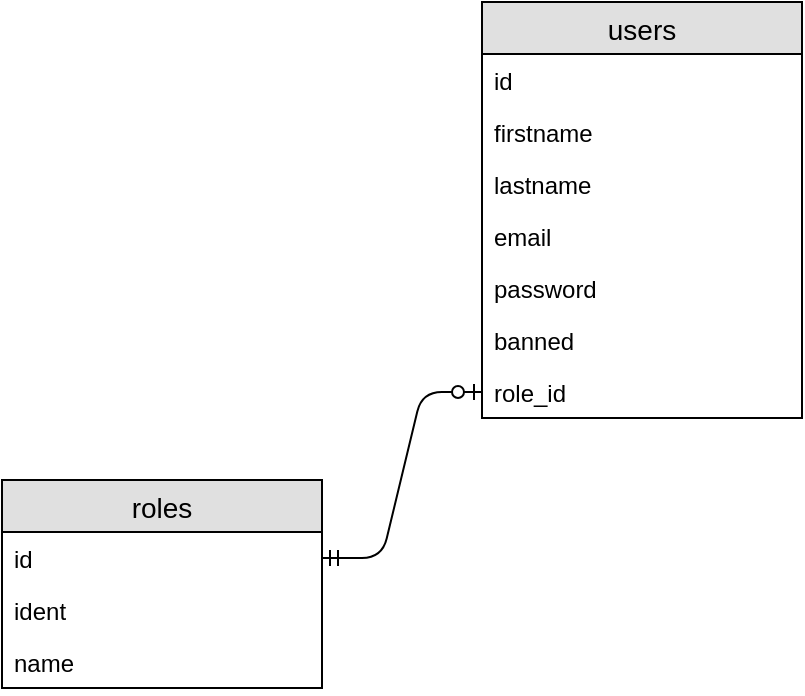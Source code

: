 <mxfile version="10.5.5" type="github"><diagram id="XHom9GNgsvNd2txDJgYe" name="Page-1"><mxGraphModel dx="1010" dy="582" grid="1" gridSize="10" guides="1" tooltips="1" connect="1" arrows="1" fold="1" page="1" pageScale="1" pageWidth="850" pageHeight="1100" math="0" shadow="0"><root><mxCell id="0"/><mxCell id="1" parent="0"/><mxCell id="TGlY6VwM16RTatrqhY1A-1" value="users" style="swimlane;fontStyle=0;childLayout=stackLayout;horizontal=1;startSize=26;fillColor=#e0e0e0;horizontalStack=0;resizeParent=1;resizeParentMax=0;resizeLast=0;collapsible=1;marginBottom=0;swimlaneFillColor=#ffffff;align=center;fontSize=14;" vertex="1" parent="1"><mxGeometry x="360" y="120" width="160" height="208" as="geometry"/></mxCell><mxCell id="TGlY6VwM16RTatrqhY1A-3" value="id" style="text;strokeColor=none;fillColor=none;spacingLeft=4;spacingRight=4;overflow=hidden;rotatable=0;points=[[0,0.5],[1,0.5]];portConstraint=eastwest;fontSize=12;" vertex="1" parent="TGlY6VwM16RTatrqhY1A-1"><mxGeometry y="26" width="160" height="26" as="geometry"/></mxCell><mxCell id="TGlY6VwM16RTatrqhY1A-4" value="firstname&#10;" style="text;strokeColor=none;fillColor=none;spacingLeft=4;spacingRight=4;overflow=hidden;rotatable=0;points=[[0,0.5],[1,0.5]];portConstraint=eastwest;fontSize=12;" vertex="1" parent="TGlY6VwM16RTatrqhY1A-1"><mxGeometry y="52" width="160" height="26" as="geometry"/></mxCell><mxCell id="TGlY6VwM16RTatrqhY1A-14" value="lastname&#10;" style="text;strokeColor=none;fillColor=none;spacingLeft=4;spacingRight=4;overflow=hidden;rotatable=0;points=[[0,0.5],[1,0.5]];portConstraint=eastwest;fontSize=12;" vertex="1" parent="TGlY6VwM16RTatrqhY1A-1"><mxGeometry y="78" width="160" height="26" as="geometry"/></mxCell><mxCell id="TGlY6VwM16RTatrqhY1A-15" value="email&#10;" style="text;strokeColor=none;fillColor=none;spacingLeft=4;spacingRight=4;overflow=hidden;rotatable=0;points=[[0,0.5],[1,0.5]];portConstraint=eastwest;fontSize=12;" vertex="1" parent="TGlY6VwM16RTatrqhY1A-1"><mxGeometry y="104" width="160" height="26" as="geometry"/></mxCell><mxCell id="TGlY6VwM16RTatrqhY1A-16" value="password&#10;" style="text;strokeColor=none;fillColor=none;spacingLeft=4;spacingRight=4;overflow=hidden;rotatable=0;points=[[0,0.5],[1,0.5]];portConstraint=eastwest;fontSize=12;" vertex="1" parent="TGlY6VwM16RTatrqhY1A-1"><mxGeometry y="130" width="160" height="26" as="geometry"/></mxCell><mxCell id="TGlY6VwM16RTatrqhY1A-17" value="banned&#10;" style="text;strokeColor=none;fillColor=none;spacingLeft=4;spacingRight=4;overflow=hidden;rotatable=0;points=[[0,0.5],[1,0.5]];portConstraint=eastwest;fontSize=12;" vertex="1" parent="TGlY6VwM16RTatrqhY1A-1"><mxGeometry y="156" width="160" height="26" as="geometry"/></mxCell><mxCell id="TGlY6VwM16RTatrqhY1A-18" value="role_id&#10;" style="text;strokeColor=none;fillColor=none;spacingLeft=4;spacingRight=4;overflow=hidden;rotatable=0;points=[[0,0.5],[1,0.5]];portConstraint=eastwest;fontSize=12;" vertex="1" parent="TGlY6VwM16RTatrqhY1A-1"><mxGeometry y="182" width="160" height="26" as="geometry"/></mxCell><mxCell id="TGlY6VwM16RTatrqhY1A-5" value="roles" style="swimlane;fontStyle=0;childLayout=stackLayout;horizontal=1;startSize=26;fillColor=#e0e0e0;horizontalStack=0;resizeParent=1;resizeParentMax=0;resizeLast=0;collapsible=1;marginBottom=0;swimlaneFillColor=#ffffff;align=center;fontSize=14;" vertex="1" parent="1"><mxGeometry x="120" y="359" width="160" height="104" as="geometry"/></mxCell><mxCell id="TGlY6VwM16RTatrqhY1A-6" value="id" style="text;strokeColor=none;fillColor=none;spacingLeft=4;spacingRight=4;overflow=hidden;rotatable=0;points=[[0,0.5],[1,0.5]];portConstraint=eastwest;fontSize=12;" vertex="1" parent="TGlY6VwM16RTatrqhY1A-5"><mxGeometry y="26" width="160" height="26" as="geometry"/></mxCell><mxCell id="TGlY6VwM16RTatrqhY1A-7" value="ident" style="text;strokeColor=none;fillColor=none;spacingLeft=4;spacingRight=4;overflow=hidden;rotatable=0;points=[[0,0.5],[1,0.5]];portConstraint=eastwest;fontSize=12;" vertex="1" parent="TGlY6VwM16RTatrqhY1A-5"><mxGeometry y="52" width="160" height="26" as="geometry"/></mxCell><mxCell id="TGlY6VwM16RTatrqhY1A-8" value="name" style="text;strokeColor=none;fillColor=none;spacingLeft=4;spacingRight=4;overflow=hidden;rotatable=0;points=[[0,0.5],[1,0.5]];portConstraint=eastwest;fontSize=12;" vertex="1" parent="TGlY6VwM16RTatrqhY1A-5"><mxGeometry y="78" width="160" height="26" as="geometry"/></mxCell><mxCell id="TGlY6VwM16RTatrqhY1A-20" value="" style="edgeStyle=entityRelationEdgeStyle;fontSize=12;html=1;endArrow=ERzeroToOne;startArrow=ERmandOne;exitX=1;exitY=0.5;exitDx=0;exitDy=0;entryX=0;entryY=0.5;entryDx=0;entryDy=0;" edge="1" parent="1" source="TGlY6VwM16RTatrqhY1A-6" target="TGlY6VwM16RTatrqhY1A-18"><mxGeometry width="100" height="100" relative="1" as="geometry"><mxPoint x="510" y="140" as="sourcePoint"/><mxPoint x="460" y="320" as="targetPoint"/></mxGeometry></mxCell></root></mxGraphModel></diagram></mxfile>
